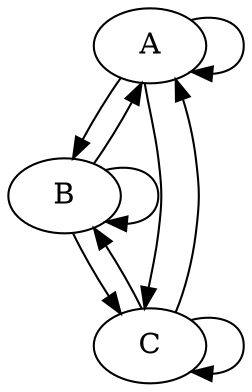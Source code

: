 digraph RBN {
    A [label="A", func="nand(A) & nand(B) & nand(C)"];
    B [label="B", func="copy(A) & nand(B) & nand(C)"];
    C [label="C", func="nand(A) & copy(B) & nand(C)"];



    A -> A;
    A -> B;
    A -> C;

    B -> B;
    B -> A;
    B -> C;

    C -> C;
    C -> A;
    C -> B;
}

